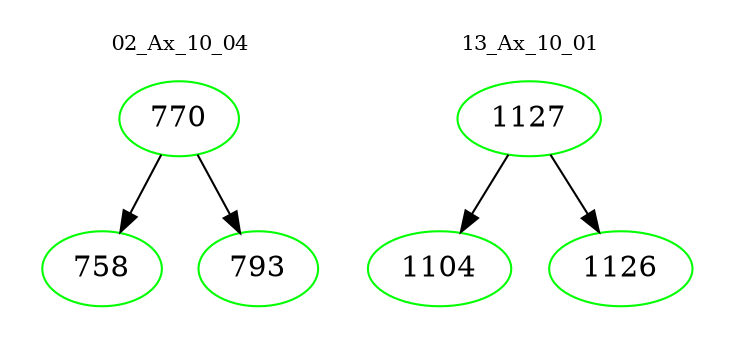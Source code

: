 digraph{
subgraph cluster_0 {
color = white
label = "02_Ax_10_04";
fontsize=10;
T0_770 [label="770", color="green"]
T0_770 -> T0_758 [color="black"]
T0_758 [label="758", color="green"]
T0_770 -> T0_793 [color="black"]
T0_793 [label="793", color="green"]
}
subgraph cluster_1 {
color = white
label = "13_Ax_10_01";
fontsize=10;
T1_1127 [label="1127", color="green"]
T1_1127 -> T1_1104 [color="black"]
T1_1104 [label="1104", color="green"]
T1_1127 -> T1_1126 [color="black"]
T1_1126 [label="1126", color="green"]
}
}
